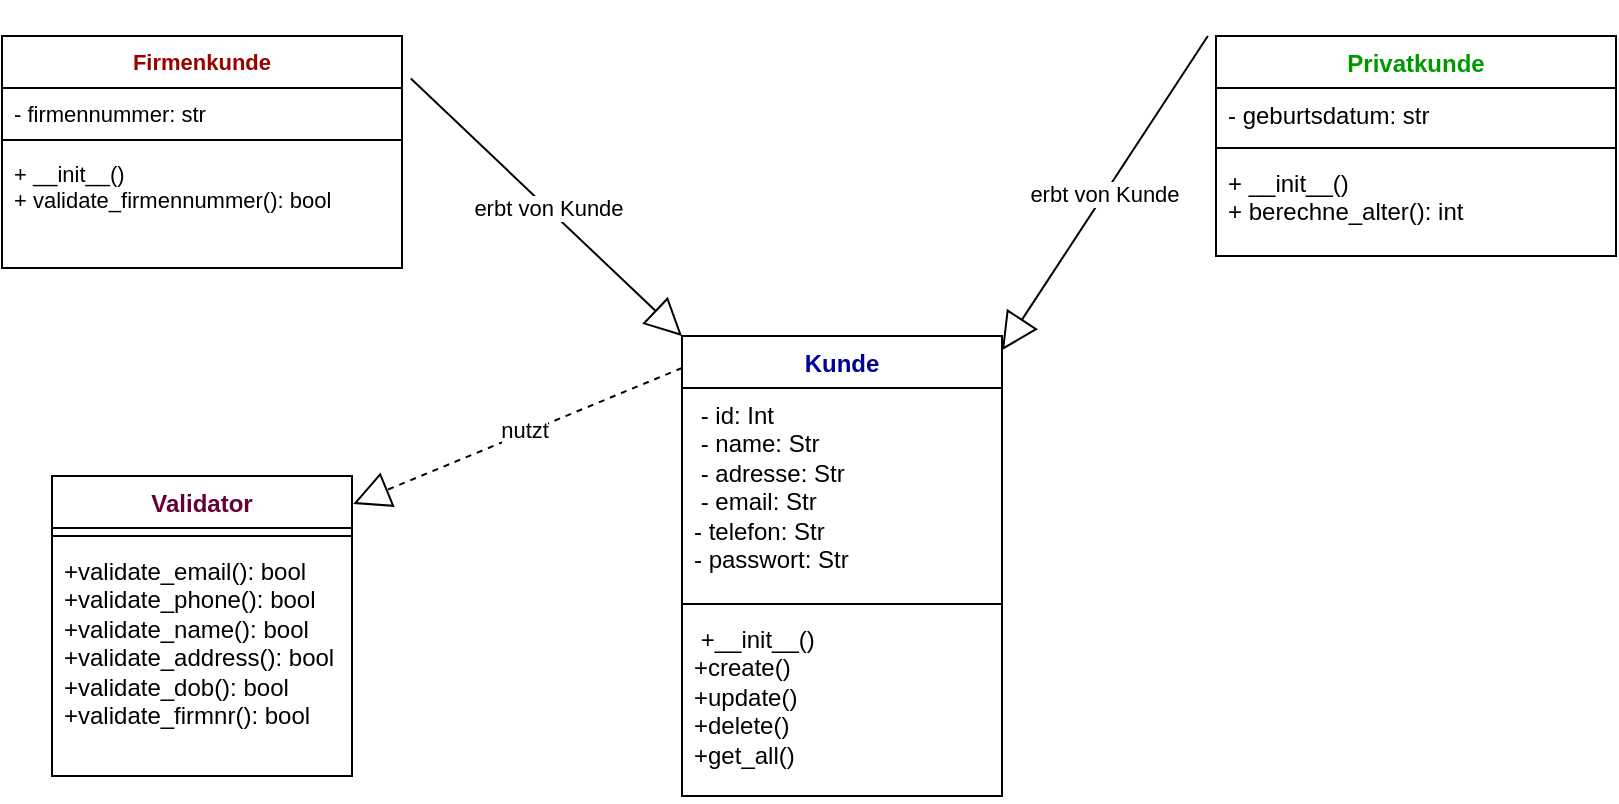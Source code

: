 <mxfile version="26.0.4">
  <diagram name="Seite-1" id="jaLtOh2rslkZxp4Z_eWY">
    <mxGraphModel dx="1050" dy="621" grid="1" gridSize="10" guides="1" tooltips="1" connect="1" arrows="1" fold="1" page="1" pageScale="1" pageWidth="827" pageHeight="1169" math="0" shadow="0">
      <root>
        <mxCell id="0" />
        <mxCell id="1" parent="0" />
        <mxCell id="_clOjf9mLVIMs-kXcxby-6" value="&lt;font style=&quot;color: rgb(0, 0, 153);&quot;&gt;Kunde           &lt;/font&gt;" style="swimlane;fontStyle=1;align=center;verticalAlign=top;childLayout=stackLayout;horizontal=1;startSize=26;horizontalStack=0;resizeParent=1;resizeParentMax=0;resizeLast=0;collapsible=1;marginBottom=0;whiteSpace=wrap;html=1;" vertex="1" parent="1">
          <mxGeometry x="360" y="180" width="160" height="230" as="geometry">
            <mxRectangle x="200" y="120" width="80" height="30" as="alternateBounds" />
          </mxGeometry>
        </mxCell>
        <mxCell id="_clOjf9mLVIMs-kXcxby-7" value="&lt;div&gt;&amp;nbsp;- id: Int&amp;nbsp; &amp;nbsp; &amp;nbsp; &amp;nbsp; &amp;nbsp; &amp;nbsp; &amp;nbsp; &amp;nbsp; &amp;nbsp; &amp;nbsp; &amp;nbsp;&lt;/div&gt;&lt;div&gt;&amp;nbsp;- name: Str&amp;nbsp; &amp;nbsp; &amp;nbsp; &amp;nbsp; &amp;nbsp; &amp;nbsp; &amp;nbsp; &amp;nbsp; &amp;nbsp; &amp;nbsp;&lt;/div&gt;&lt;div&gt;&amp;nbsp;- adresse: Str&amp;nbsp; &amp;nbsp; &amp;nbsp; &amp;nbsp; &amp;nbsp; &amp;nbsp; &amp;nbsp; &amp;nbsp; &amp;nbsp;&lt;/div&gt;&lt;div&gt;&amp;nbsp;- email: Str&amp;nbsp; &amp;nbsp; &amp;nbsp; &amp;nbsp; &amp;nbsp; &amp;nbsp; &amp;nbsp; &amp;nbsp; &amp;nbsp; &amp;nbsp;&lt;/div&gt;&lt;div&gt;- telefon: Str&amp;nbsp; &amp;nbsp; &amp;nbsp; &amp;nbsp; &amp;nbsp; &amp;nbsp; &amp;nbsp; &amp;nbsp; &amp;nbsp;&lt;/div&gt;&lt;div&gt;- passwort: Str&amp;nbsp;&lt;/div&gt;" style="text;strokeColor=none;fillColor=none;align=left;verticalAlign=top;spacingLeft=4;spacingRight=4;overflow=hidden;rotatable=0;points=[[0,0.5],[1,0.5]];portConstraint=eastwest;whiteSpace=wrap;html=1;" vertex="1" parent="_clOjf9mLVIMs-kXcxby-6">
          <mxGeometry y="26" width="160" height="104" as="geometry" />
        </mxCell>
        <mxCell id="_clOjf9mLVIMs-kXcxby-8" value="" style="line;strokeWidth=1;fillColor=none;align=left;verticalAlign=middle;spacingTop=-1;spacingLeft=3;spacingRight=3;rotatable=0;labelPosition=right;points=[];portConstraint=eastwest;strokeColor=inherit;" vertex="1" parent="_clOjf9mLVIMs-kXcxby-6">
          <mxGeometry y="130" width="160" height="8" as="geometry" />
        </mxCell>
        <mxCell id="_clOjf9mLVIMs-kXcxby-9" value="&lt;div&gt;&amp;nbsp;+__init__()&amp;nbsp; &amp;nbsp; &amp;nbsp; &amp;nbsp; &amp;nbsp; &amp;nbsp; &amp;nbsp;&amp;nbsp;&lt;/div&gt;&lt;div&gt;+create()&amp;nbsp; &amp;nbsp; &amp;nbsp; &amp;nbsp; &amp;nbsp; &amp;nbsp; &amp;nbsp; &amp;nbsp;&amp;nbsp;&lt;/div&gt;&lt;div&gt;+update()&amp;nbsp; &amp;nbsp; &amp;nbsp; &amp;nbsp; &amp;nbsp; &amp;nbsp; &amp;nbsp; &amp;nbsp;&amp;nbsp;&lt;/div&gt;&lt;div&gt;+delete()&amp;nbsp;&lt;/div&gt;&lt;div&gt;+get_all()&amp;nbsp;&amp;nbsp;&amp;nbsp;&lt;/div&gt;" style="text;strokeColor=none;fillColor=none;align=left;verticalAlign=top;spacingLeft=4;spacingRight=4;overflow=hidden;rotatable=0;points=[[0,0.5],[1,0.5]];portConstraint=eastwest;whiteSpace=wrap;html=1;" vertex="1" parent="_clOjf9mLVIMs-kXcxby-6">
          <mxGeometry y="138" width="160" height="92" as="geometry" />
        </mxCell>
        <mxCell id="_clOjf9mLVIMs-kXcxby-10" value="&lt;span class=&quot;hljs-keyword&quot;&gt;&lt;font style=&quot;color: rgb(102, 0, 51);&quot;&gt;Validator&lt;/font&gt;&lt;/span&gt;" style="swimlane;fontStyle=1;align=center;verticalAlign=top;childLayout=stackLayout;horizontal=1;startSize=26;horizontalStack=0;resizeParent=1;resizeParentMax=0;resizeLast=0;collapsible=1;marginBottom=0;whiteSpace=wrap;html=1;" vertex="1" parent="1">
          <mxGeometry x="45" y="250" width="150" height="150" as="geometry" />
        </mxCell>
        <mxCell id="_clOjf9mLVIMs-kXcxby-12" value="" style="line;strokeWidth=1;fillColor=none;align=left;verticalAlign=middle;spacingTop=-1;spacingLeft=3;spacingRight=3;rotatable=0;labelPosition=right;points=[];portConstraint=eastwest;strokeColor=inherit;" vertex="1" parent="_clOjf9mLVIMs-kXcxby-10">
          <mxGeometry y="26" width="150" height="8" as="geometry" />
        </mxCell>
        <mxCell id="_clOjf9mLVIMs-kXcxby-13" value="&lt;div&gt;+validate_email(): bool&lt;/div&gt;&lt;div&gt;+validate_phone(): bool&lt;/div&gt;&lt;div&gt;+validate_name(): bool&lt;/div&gt;&lt;div&gt;+validate_address(): bool&lt;/div&gt;&lt;div&gt;+validate_dob(): bool&lt;/div&gt;&lt;div&gt;+validate_firmnr(): bool&lt;/div&gt;" style="text;strokeColor=none;fillColor=none;align=left;verticalAlign=top;spacingLeft=4;spacingRight=4;overflow=hidden;rotatable=0;points=[[0,0.5],[1,0.5]];portConstraint=eastwest;whiteSpace=wrap;html=1;" vertex="1" parent="_clOjf9mLVIMs-kXcxby-10">
          <mxGeometry y="34" width="150" height="116" as="geometry" />
        </mxCell>
        <mxCell id="_clOjf9mLVIMs-kXcxby-14" value="&lt;font style=&quot;color: rgb(0, 153, 0);&quot;&gt;Privatkunde&lt;/font&gt;" style="swimlane;fontStyle=1;align=center;verticalAlign=top;childLayout=stackLayout;horizontal=1;startSize=26;horizontalStack=0;resizeParent=1;resizeParentMax=0;resizeLast=0;collapsible=1;marginBottom=0;whiteSpace=wrap;html=1;" vertex="1" parent="1">
          <mxGeometry x="627" y="30" width="200" height="110" as="geometry" />
        </mxCell>
        <mxCell id="_clOjf9mLVIMs-kXcxby-15" value="&lt;div&gt;- geburtsdatum: str&lt;/div&gt;&lt;div&gt;&lt;br&gt;&lt;/div&gt;" style="text;strokeColor=none;fillColor=none;align=left;verticalAlign=top;spacingLeft=4;spacingRight=4;overflow=hidden;rotatable=0;points=[[0,0.5],[1,0.5]];portConstraint=eastwest;whiteSpace=wrap;html=1;" vertex="1" parent="_clOjf9mLVIMs-kXcxby-14">
          <mxGeometry y="26" width="200" height="26" as="geometry" />
        </mxCell>
        <mxCell id="_clOjf9mLVIMs-kXcxby-16" value="" style="line;strokeWidth=1;fillColor=none;align=left;verticalAlign=middle;spacingTop=-1;spacingLeft=3;spacingRight=3;rotatable=0;labelPosition=right;points=[];portConstraint=eastwest;strokeColor=inherit;" vertex="1" parent="_clOjf9mLVIMs-kXcxby-14">
          <mxGeometry y="52" width="200" height="8" as="geometry" />
        </mxCell>
        <mxCell id="_clOjf9mLVIMs-kXcxby-17" value="&lt;div&gt;+ __init__()&lt;/div&gt;&lt;div&gt;+ berechne_alter(): int&lt;/div&gt;&lt;div&gt;&lt;br&gt;&lt;/div&gt;" style="text;strokeColor=none;fillColor=none;align=left;verticalAlign=top;spacingLeft=4;spacingRight=4;overflow=hidden;rotatable=0;points=[[0,0.5],[1,0.5]];portConstraint=eastwest;whiteSpace=wrap;html=1;" vertex="1" parent="_clOjf9mLVIMs-kXcxby-14">
          <mxGeometry y="60" width="200" height="50" as="geometry" />
        </mxCell>
        <mxCell id="_clOjf9mLVIMs-kXcxby-27" value="&lt;div&gt;&lt;div&gt;erbt von Kunde&lt;/div&gt;&lt;/div&gt;" style="endArrow=block;endSize=16;endFill=0;html=1;rounded=0;align=center;verticalAlign=middle;fontFamily=Helvetica;fontSize=11;fontColor=default;labelBackgroundColor=default;entryX=1.013;entryY=0.083;entryDx=0;entryDy=0;entryPerimeter=0;exitX=-0.01;exitY=0.109;exitDx=0;exitDy=0;exitPerimeter=0;" edge="1" parent="1">
          <mxGeometry x="-0.001" width="160" relative="1" as="geometry">
            <mxPoint x="622.92" y="30.0" as="sourcePoint" />
            <mxPoint x="520.0" y="187.1" as="targetPoint" />
            <mxPoint as="offset" />
          </mxGeometry>
        </mxCell>
        <mxCell id="_clOjf9mLVIMs-kXcxby-29" value="&lt;div&gt;&lt;font style=&quot;color: rgb(153, 0, 0);&quot;&gt;Firmenkunde&lt;/font&gt;&lt;br&gt;&lt;/div&gt;" style="swimlane;fontStyle=1;align=center;verticalAlign=top;childLayout=stackLayout;horizontal=1;startSize=26;horizontalStack=0;resizeParent=1;resizeParentMax=0;resizeLast=0;collapsible=1;marginBottom=0;whiteSpace=wrap;html=1;fontFamily=Helvetica;fontSize=11;fontColor=default;labelBackgroundColor=default;" vertex="1" parent="1">
          <mxGeometry x="20" y="30" width="200" height="116" as="geometry" />
        </mxCell>
        <mxCell id="_clOjf9mLVIMs-kXcxby-30" value="&lt;div&gt;- firmennummer: str&lt;/div&gt;&lt;div&gt;&lt;br&gt;&lt;/div&gt;" style="text;strokeColor=none;fillColor=none;align=left;verticalAlign=top;spacingLeft=4;spacingRight=4;overflow=hidden;rotatable=0;points=[[0,0.5],[1,0.5]];portConstraint=eastwest;whiteSpace=wrap;html=1;fontFamily=Helvetica;fontSize=11;fontColor=default;labelBackgroundColor=default;" vertex="1" parent="_clOjf9mLVIMs-kXcxby-29">
          <mxGeometry y="26" width="200" height="22" as="geometry" />
        </mxCell>
        <mxCell id="_clOjf9mLVIMs-kXcxby-31" value="" style="line;strokeWidth=1;fillColor=none;align=left;verticalAlign=middle;spacingTop=-1;spacingLeft=3;spacingRight=3;rotatable=0;labelPosition=right;points=[];portConstraint=eastwest;strokeColor=inherit;fontFamily=Helvetica;fontSize=11;fontColor=default;labelBackgroundColor=default;" vertex="1" parent="_clOjf9mLVIMs-kXcxby-29">
          <mxGeometry y="48" width="200" height="8" as="geometry" />
        </mxCell>
        <mxCell id="_clOjf9mLVIMs-kXcxby-32" value="&lt;div&gt;+ __init__()&lt;/div&gt;&lt;div&gt;+ validate_firmennummer(): bool&lt;/div&gt;&lt;div&gt;&lt;br&gt;&lt;/div&gt;" style="text;strokeColor=none;fillColor=none;align=left;verticalAlign=top;spacingLeft=4;spacingRight=4;overflow=hidden;rotatable=0;points=[[0,0.5],[1,0.5]];portConstraint=eastwest;whiteSpace=wrap;html=1;fontFamily=Helvetica;fontSize=11;fontColor=default;labelBackgroundColor=default;" vertex="1" parent="_clOjf9mLVIMs-kXcxby-29">
          <mxGeometry y="56" width="200" height="60" as="geometry" />
        </mxCell>
        <mxCell id="_clOjf9mLVIMs-kXcxby-33" value="&lt;div&gt;erbt von Kunde&lt;/div&gt;" style="endArrow=block;endSize=16;endFill=0;html=1;rounded=0;align=center;verticalAlign=middle;fontFamily=Helvetica;fontSize=11;fontColor=default;labelBackgroundColor=default;entryX=0;entryY=0;entryDx=0;entryDy=0;exitX=1.022;exitY=0.183;exitDx=0;exitDy=0;exitPerimeter=0;" edge="1" parent="1" source="_clOjf9mLVIMs-kXcxby-29" target="_clOjf9mLVIMs-kXcxby-6">
          <mxGeometry x="0.005" width="160" relative="1" as="geometry">
            <mxPoint x="260" y="220" as="sourcePoint" />
            <mxPoint x="420" y="220" as="targetPoint" />
            <mxPoint as="offset" />
          </mxGeometry>
        </mxCell>
        <mxCell id="_clOjf9mLVIMs-kXcxby-37" style="edgeStyle=none;shape=connector;rounded=0;orthogonalLoop=1;jettySize=auto;html=1;align=center;verticalAlign=middle;fontFamily=Helvetica;fontSize=11;fontColor=default;labelBackgroundColor=default;endArrow=block;endFill=0;endSize=16;dashed=1;entryX=1.004;entryY=0.093;entryDx=0;entryDy=0;entryPerimeter=0;" edge="1" parent="1" target="_clOjf9mLVIMs-kXcxby-10">
          <mxGeometry relative="1" as="geometry">
            <mxPoint x="360" y="196" as="sourcePoint" />
            <mxPoint x="183" y="284" as="targetPoint" />
          </mxGeometry>
        </mxCell>
        <mxCell id="_clOjf9mLVIMs-kXcxby-38" value="nutzt" style="edgeLabel;html=1;align=center;verticalAlign=middle;resizable=0;points=[];fontFamily=Helvetica;fontSize=11;fontColor=default;labelBackgroundColor=default;" vertex="1" connectable="0" parent="_clOjf9mLVIMs-kXcxby-37">
          <mxGeometry x="-0.042" y="-2" relative="1" as="geometry">
            <mxPoint as="offset" />
          </mxGeometry>
        </mxCell>
      </root>
    </mxGraphModel>
  </diagram>
</mxfile>
